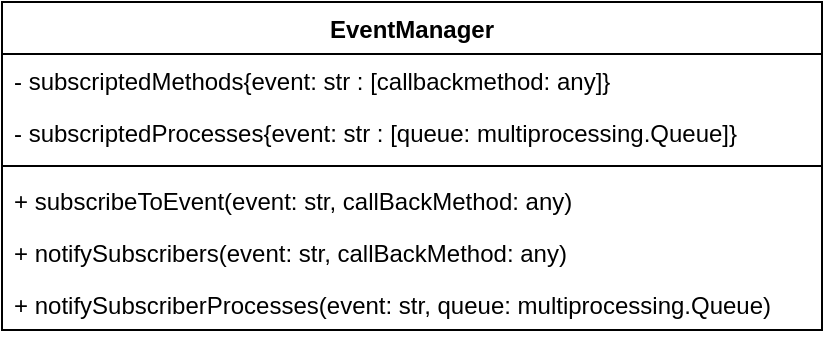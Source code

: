 <mxfile version="21.6.8" type="device">
  <diagram name="Seite-1" id="7ZUZYtHRUKzuWcFqMMXY">
    <mxGraphModel dx="794" dy="477" grid="1" gridSize="10" guides="1" tooltips="1" connect="1" arrows="1" fold="1" page="1" pageScale="1" pageWidth="827" pageHeight="1169" math="0" shadow="0">
      <root>
        <mxCell id="0" />
        <mxCell id="1" parent="0" />
        <mxCell id="GFcY7IKzWbNjV1WnlHu0-1" value="EventManager" style="swimlane;fontStyle=1;align=center;verticalAlign=top;childLayout=stackLayout;horizontal=1;startSize=26;horizontalStack=0;resizeParent=1;resizeParentMax=0;resizeLast=0;collapsible=1;marginBottom=0;whiteSpace=wrap;html=1;" vertex="1" parent="1">
          <mxGeometry x="170" y="840" width="410" height="164" as="geometry" />
        </mxCell>
        <mxCell id="GFcY7IKzWbNjV1WnlHu0-2" value="- subscriptedMethods{event: str : [callbackmethod: any]}" style="text;strokeColor=none;fillColor=none;align=left;verticalAlign=top;spacingLeft=4;spacingRight=4;overflow=hidden;rotatable=0;points=[[0,0.5],[1,0.5]];portConstraint=eastwest;whiteSpace=wrap;html=1;" vertex="1" parent="GFcY7IKzWbNjV1WnlHu0-1">
          <mxGeometry y="26" width="410" height="26" as="geometry" />
        </mxCell>
        <mxCell id="GFcY7IKzWbNjV1WnlHu0-7" value="- subscriptedProcesses{event: str : [queue: multiprocessing.Queue]}" style="text;strokeColor=none;fillColor=none;align=left;verticalAlign=top;spacingLeft=4;spacingRight=4;overflow=hidden;rotatable=0;points=[[0,0.5],[1,0.5]];portConstraint=eastwest;whiteSpace=wrap;html=1;" vertex="1" parent="GFcY7IKzWbNjV1WnlHu0-1">
          <mxGeometry y="52" width="410" height="26" as="geometry" />
        </mxCell>
        <mxCell id="GFcY7IKzWbNjV1WnlHu0-3" value="" style="line;strokeWidth=1;fillColor=none;align=left;verticalAlign=middle;spacingTop=-1;spacingLeft=3;spacingRight=3;rotatable=0;labelPosition=right;points=[];portConstraint=eastwest;strokeColor=inherit;" vertex="1" parent="GFcY7IKzWbNjV1WnlHu0-1">
          <mxGeometry y="78" width="410" height="8" as="geometry" />
        </mxCell>
        <mxCell id="GFcY7IKzWbNjV1WnlHu0-4" value="+ subscribeToEvent(event: str, callBackMethod: any)" style="text;strokeColor=none;fillColor=none;align=left;verticalAlign=top;spacingLeft=4;spacingRight=4;overflow=hidden;rotatable=0;points=[[0,0.5],[1,0.5]];portConstraint=eastwest;whiteSpace=wrap;html=1;" vertex="1" parent="GFcY7IKzWbNjV1WnlHu0-1">
          <mxGeometry y="86" width="410" height="26" as="geometry" />
        </mxCell>
        <mxCell id="GFcY7IKzWbNjV1WnlHu0-5" value="+ notifySubscribers(event: str, callBackMethod: any)" style="text;strokeColor=none;fillColor=none;align=left;verticalAlign=top;spacingLeft=4;spacingRight=4;overflow=hidden;rotatable=0;points=[[0,0.5],[1,0.5]];portConstraint=eastwest;whiteSpace=wrap;html=1;" vertex="1" parent="GFcY7IKzWbNjV1WnlHu0-1">
          <mxGeometry y="112" width="410" height="26" as="geometry" />
        </mxCell>
        <mxCell id="GFcY7IKzWbNjV1WnlHu0-6" value="+ notifySubscriberProcesses(event: str, queue: multiprocessing.Queue)" style="text;strokeColor=none;fillColor=none;align=left;verticalAlign=top;spacingLeft=4;spacingRight=4;overflow=hidden;rotatable=0;points=[[0,0.5],[1,0.5]];portConstraint=eastwest;whiteSpace=wrap;html=1;" vertex="1" parent="GFcY7IKzWbNjV1WnlHu0-1">
          <mxGeometry y="138" width="410" height="26" as="geometry" />
        </mxCell>
      </root>
    </mxGraphModel>
  </diagram>
</mxfile>
